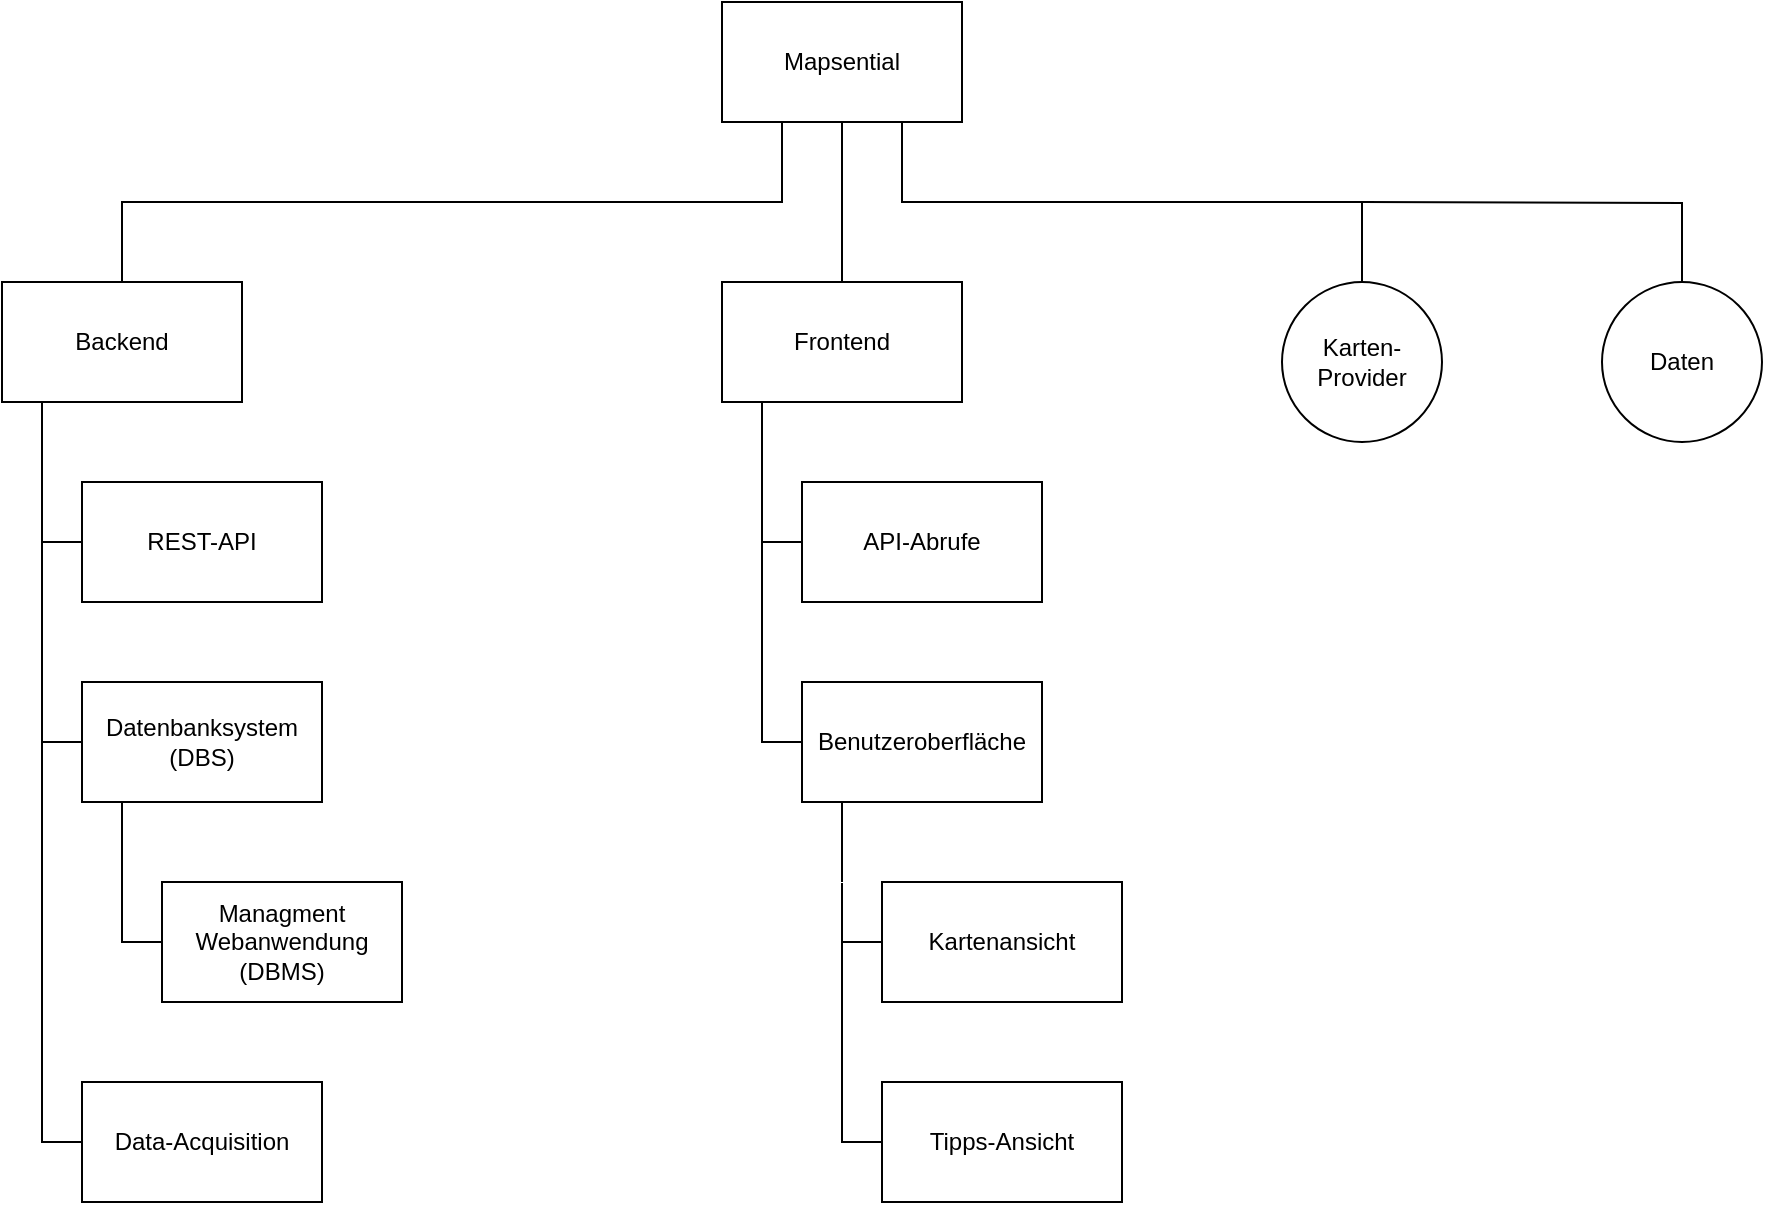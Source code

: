 <mxfile version="15.4.0" type="device"><diagram id="fSCIjdWYyG-ERgQSiubk" name="Page-1"><mxGraphModel dx="1408" dy="811" grid="1" gridSize="10" guides="1" tooltips="1" connect="1" arrows="1" fold="1" page="0" pageScale="1" pageWidth="850" pageHeight="1100" math="0" shadow="0"><root><mxCell id="0"/><mxCell id="1" parent="0"/><mxCell id="0hUagZjNxz5iV4chTi6R-16" style="edgeStyle=orthogonalEdgeStyle;rounded=0;orthogonalLoop=1;jettySize=auto;html=1;entryX=0.5;entryY=0;entryDx=0;entryDy=0;endArrow=none;endFill=0;" parent="1" source="0hUagZjNxz5iV4chTi6R-1" target="0hUagZjNxz5iV4chTi6R-3" edge="1"><mxGeometry relative="1" as="geometry"/></mxCell><mxCell id="0hUagZjNxz5iV4chTi6R-17" style="edgeStyle=orthogonalEdgeStyle;rounded=0;orthogonalLoop=1;jettySize=auto;html=1;exitX=0.75;exitY=1;exitDx=0;exitDy=0;entryX=0.5;entryY=0;entryDx=0;entryDy=0;endArrow=none;endFill=0;" parent="1" source="0hUagZjNxz5iV4chTi6R-1" target="0hUagZjNxz5iV4chTi6R-11" edge="1"><mxGeometry relative="1" as="geometry"/></mxCell><mxCell id="0hUagZjNxz5iV4chTi6R-18" style="edgeStyle=orthogonalEdgeStyle;rounded=0;orthogonalLoop=1;jettySize=auto;html=1;exitX=0.25;exitY=1;exitDx=0;exitDy=0;entryX=0.5;entryY=0;entryDx=0;entryDy=0;endArrow=none;endFill=0;" parent="1" source="0hUagZjNxz5iV4chTi6R-1" target="0hUagZjNxz5iV4chTi6R-2" edge="1"><mxGeometry relative="1" as="geometry"/></mxCell><mxCell id="0hUagZjNxz5iV4chTi6R-20" style="edgeStyle=orthogonalEdgeStyle;rounded=0;orthogonalLoop=1;jettySize=auto;html=1;endArrow=none;endFill=0;" parent="1" target="0hUagZjNxz5iV4chTi6R-19" edge="1"><mxGeometry relative="1" as="geometry"><mxPoint x="840" y="400" as="sourcePoint"/></mxGeometry></mxCell><mxCell id="0hUagZjNxz5iV4chTi6R-1" value="Mapsential" style="rounded=0;whiteSpace=wrap;html=1;" parent="1" vertex="1"><mxGeometry x="520" y="300" width="120" height="60" as="geometry"/></mxCell><mxCell id="0hUagZjNxz5iV4chTi6R-27" style="edgeStyle=orthogonalEdgeStyle;rounded=0;orthogonalLoop=1;jettySize=auto;html=1;exitX=0.25;exitY=1;exitDx=0;exitDy=0;entryX=0;entryY=0.5;entryDx=0;entryDy=0;endArrow=none;endFill=0;" parent="1" source="0hUagZjNxz5iV4chTi6R-2" target="0hUagZjNxz5iV4chTi6R-4" edge="1"><mxGeometry relative="1" as="geometry"><Array as="points"><mxPoint x="180" y="500"/><mxPoint x="180" y="570"/></Array></mxGeometry></mxCell><mxCell id="0hUagZjNxz5iV4chTi6R-2" value="Backend" style="rounded=0;whiteSpace=wrap;html=1;" parent="1" vertex="1"><mxGeometry x="160" y="440" width="120" height="60" as="geometry"/></mxCell><mxCell id="0hUagZjNxz5iV4chTi6R-21" style="edgeStyle=orthogonalEdgeStyle;rounded=0;orthogonalLoop=1;jettySize=auto;html=1;exitX=0.25;exitY=1;exitDx=0;exitDy=0;entryX=0;entryY=0.5;entryDx=0;entryDy=0;endArrow=none;endFill=0;" parent="1" source="0hUagZjNxz5iV4chTi6R-3" target="0hUagZjNxz5iV4chTi6R-7" edge="1"><mxGeometry relative="1" as="geometry"><Array as="points"><mxPoint x="540" y="500"/><mxPoint x="540" y="570"/></Array></mxGeometry></mxCell><mxCell id="0hUagZjNxz5iV4chTi6R-3" value="Frontend" style="rounded=0;whiteSpace=wrap;html=1;" parent="1" vertex="1"><mxGeometry x="520" y="440" width="120" height="60" as="geometry"/></mxCell><mxCell id="0hUagZjNxz5iV4chTi6R-4" value="REST-API" style="rounded=0;whiteSpace=wrap;html=1;" parent="1" vertex="1"><mxGeometry x="200" y="540" width="120" height="60" as="geometry"/></mxCell><mxCell id="0hUagZjNxz5iV4chTi6R-26" style="edgeStyle=orthogonalEdgeStyle;rounded=0;orthogonalLoop=1;jettySize=auto;html=1;exitX=0.25;exitY=1;exitDx=0;exitDy=0;entryX=0;entryY=0.5;entryDx=0;entryDy=0;endArrow=none;endFill=0;" parent="1" source="0hUagZjNxz5iV4chTi6R-5" target="0hUagZjNxz5iV4chTi6R-13" edge="1"><mxGeometry relative="1" as="geometry"><Array as="points"><mxPoint x="220" y="700"/><mxPoint x="220" y="770"/></Array></mxGeometry></mxCell><mxCell id="0hUagZjNxz5iV4chTi6R-28" style="edgeStyle=orthogonalEdgeStyle;rounded=0;orthogonalLoop=1;jettySize=auto;html=1;endArrow=none;endFill=0;" parent="1" source="0hUagZjNxz5iV4chTi6R-5" edge="1"><mxGeometry relative="1" as="geometry"><mxPoint x="180" y="570" as="targetPoint"/></mxGeometry></mxCell><mxCell id="0hUagZjNxz5iV4chTi6R-5" value="Datenbanksystem (DBS)" style="rounded=0;whiteSpace=wrap;html=1;" parent="1" vertex="1"><mxGeometry x="200" y="640" width="120" height="60" as="geometry"/></mxCell><mxCell id="0hUagZjNxz5iV4chTi6R-29" style="edgeStyle=orthogonalEdgeStyle;rounded=0;orthogonalLoop=1;jettySize=auto;html=1;endArrow=none;endFill=0;" parent="1" source="0hUagZjNxz5iV4chTi6R-6" edge="1"><mxGeometry relative="1" as="geometry"><mxPoint x="180" y="660" as="targetPoint"/></mxGeometry></mxCell><mxCell id="0hUagZjNxz5iV4chTi6R-6" value="Data-Acquisition" style="rounded=0;whiteSpace=wrap;html=1;" parent="1" vertex="1"><mxGeometry x="200" y="840" width="120" height="60" as="geometry"/></mxCell><mxCell id="0hUagZjNxz5iV4chTi6R-7" value="API-Abrufe" style="rounded=0;whiteSpace=wrap;html=1;" parent="1" vertex="1"><mxGeometry x="560" y="540" width="120" height="60" as="geometry"/></mxCell><mxCell id="0hUagZjNxz5iV4chTi6R-22" style="edgeStyle=orthogonalEdgeStyle;rounded=0;orthogonalLoop=1;jettySize=auto;html=1;endArrow=none;endFill=0;" parent="1" source="0hUagZjNxz5iV4chTi6R-9" edge="1"><mxGeometry relative="1" as="geometry"><mxPoint x="540" y="570" as="targetPoint"/></mxGeometry></mxCell><mxCell id="0hUagZjNxz5iV4chTi6R-31" style="edgeStyle=orthogonalEdgeStyle;rounded=0;orthogonalLoop=1;jettySize=auto;html=1;exitX=0.25;exitY=1;exitDx=0;exitDy=0;endArrow=none;endFill=0;" parent="1" source="0hUagZjNxz5iV4chTi6R-9" edge="1"><mxGeometry relative="1" as="geometry"><mxPoint x="580" y="740" as="targetPoint"/><Array as="points"><mxPoint x="580" y="700"/></Array></mxGeometry></mxCell><mxCell id="0hUagZjNxz5iV4chTi6R-9" value="Benutzeroberfläche" style="rounded=0;whiteSpace=wrap;html=1;" parent="1" vertex="1"><mxGeometry x="560" y="640" width="120" height="60" as="geometry"/></mxCell><mxCell id="0hUagZjNxz5iV4chTi6R-11" value="Karten-Provider" style="ellipse;whiteSpace=wrap;html=1;aspect=fixed;" parent="1" vertex="1"><mxGeometry x="800" y="440" width="80" height="80" as="geometry"/></mxCell><mxCell id="0hUagZjNxz5iV4chTi6R-13" value="Managment Webanwendung (DBMS)" style="rounded=0;whiteSpace=wrap;html=1;" parent="1" vertex="1"><mxGeometry x="240" y="740" width="120" height="60" as="geometry"/></mxCell><mxCell id="0hUagZjNxz5iV4chTi6R-30" style="edgeStyle=orthogonalEdgeStyle;rounded=0;orthogonalLoop=1;jettySize=auto;html=1;endArrow=none;endFill=0;" parent="1" source="0hUagZjNxz5iV4chTi6R-14" edge="1"><mxGeometry relative="1" as="geometry"><mxPoint x="580" y="740" as="targetPoint"/></mxGeometry></mxCell><mxCell id="0hUagZjNxz5iV4chTi6R-14" value="Kartenansicht" style="rounded=0;whiteSpace=wrap;html=1;" parent="1" vertex="1"><mxGeometry x="600" y="740" width="120" height="60" as="geometry"/></mxCell><mxCell id="0hUagZjNxz5iV4chTi6R-25" style="edgeStyle=orthogonalEdgeStyle;rounded=0;orthogonalLoop=1;jettySize=auto;html=1;endArrow=none;endFill=0;" parent="1" source="0hUagZjNxz5iV4chTi6R-15" edge="1"><mxGeometry relative="1" as="geometry"><mxPoint x="580" y="770" as="targetPoint"/></mxGeometry></mxCell><mxCell id="0hUagZjNxz5iV4chTi6R-15" value="Tipps-Ansicht" style="rounded=0;whiteSpace=wrap;html=1;" parent="1" vertex="1"><mxGeometry x="600" y="840" width="120" height="60" as="geometry"/></mxCell><mxCell id="0hUagZjNxz5iV4chTi6R-19" value="Daten" style="ellipse;whiteSpace=wrap;html=1;aspect=fixed;" parent="1" vertex="1"><mxGeometry x="960" y="440" width="80" height="80" as="geometry"/></mxCell></root></mxGraphModel></diagram></mxfile>